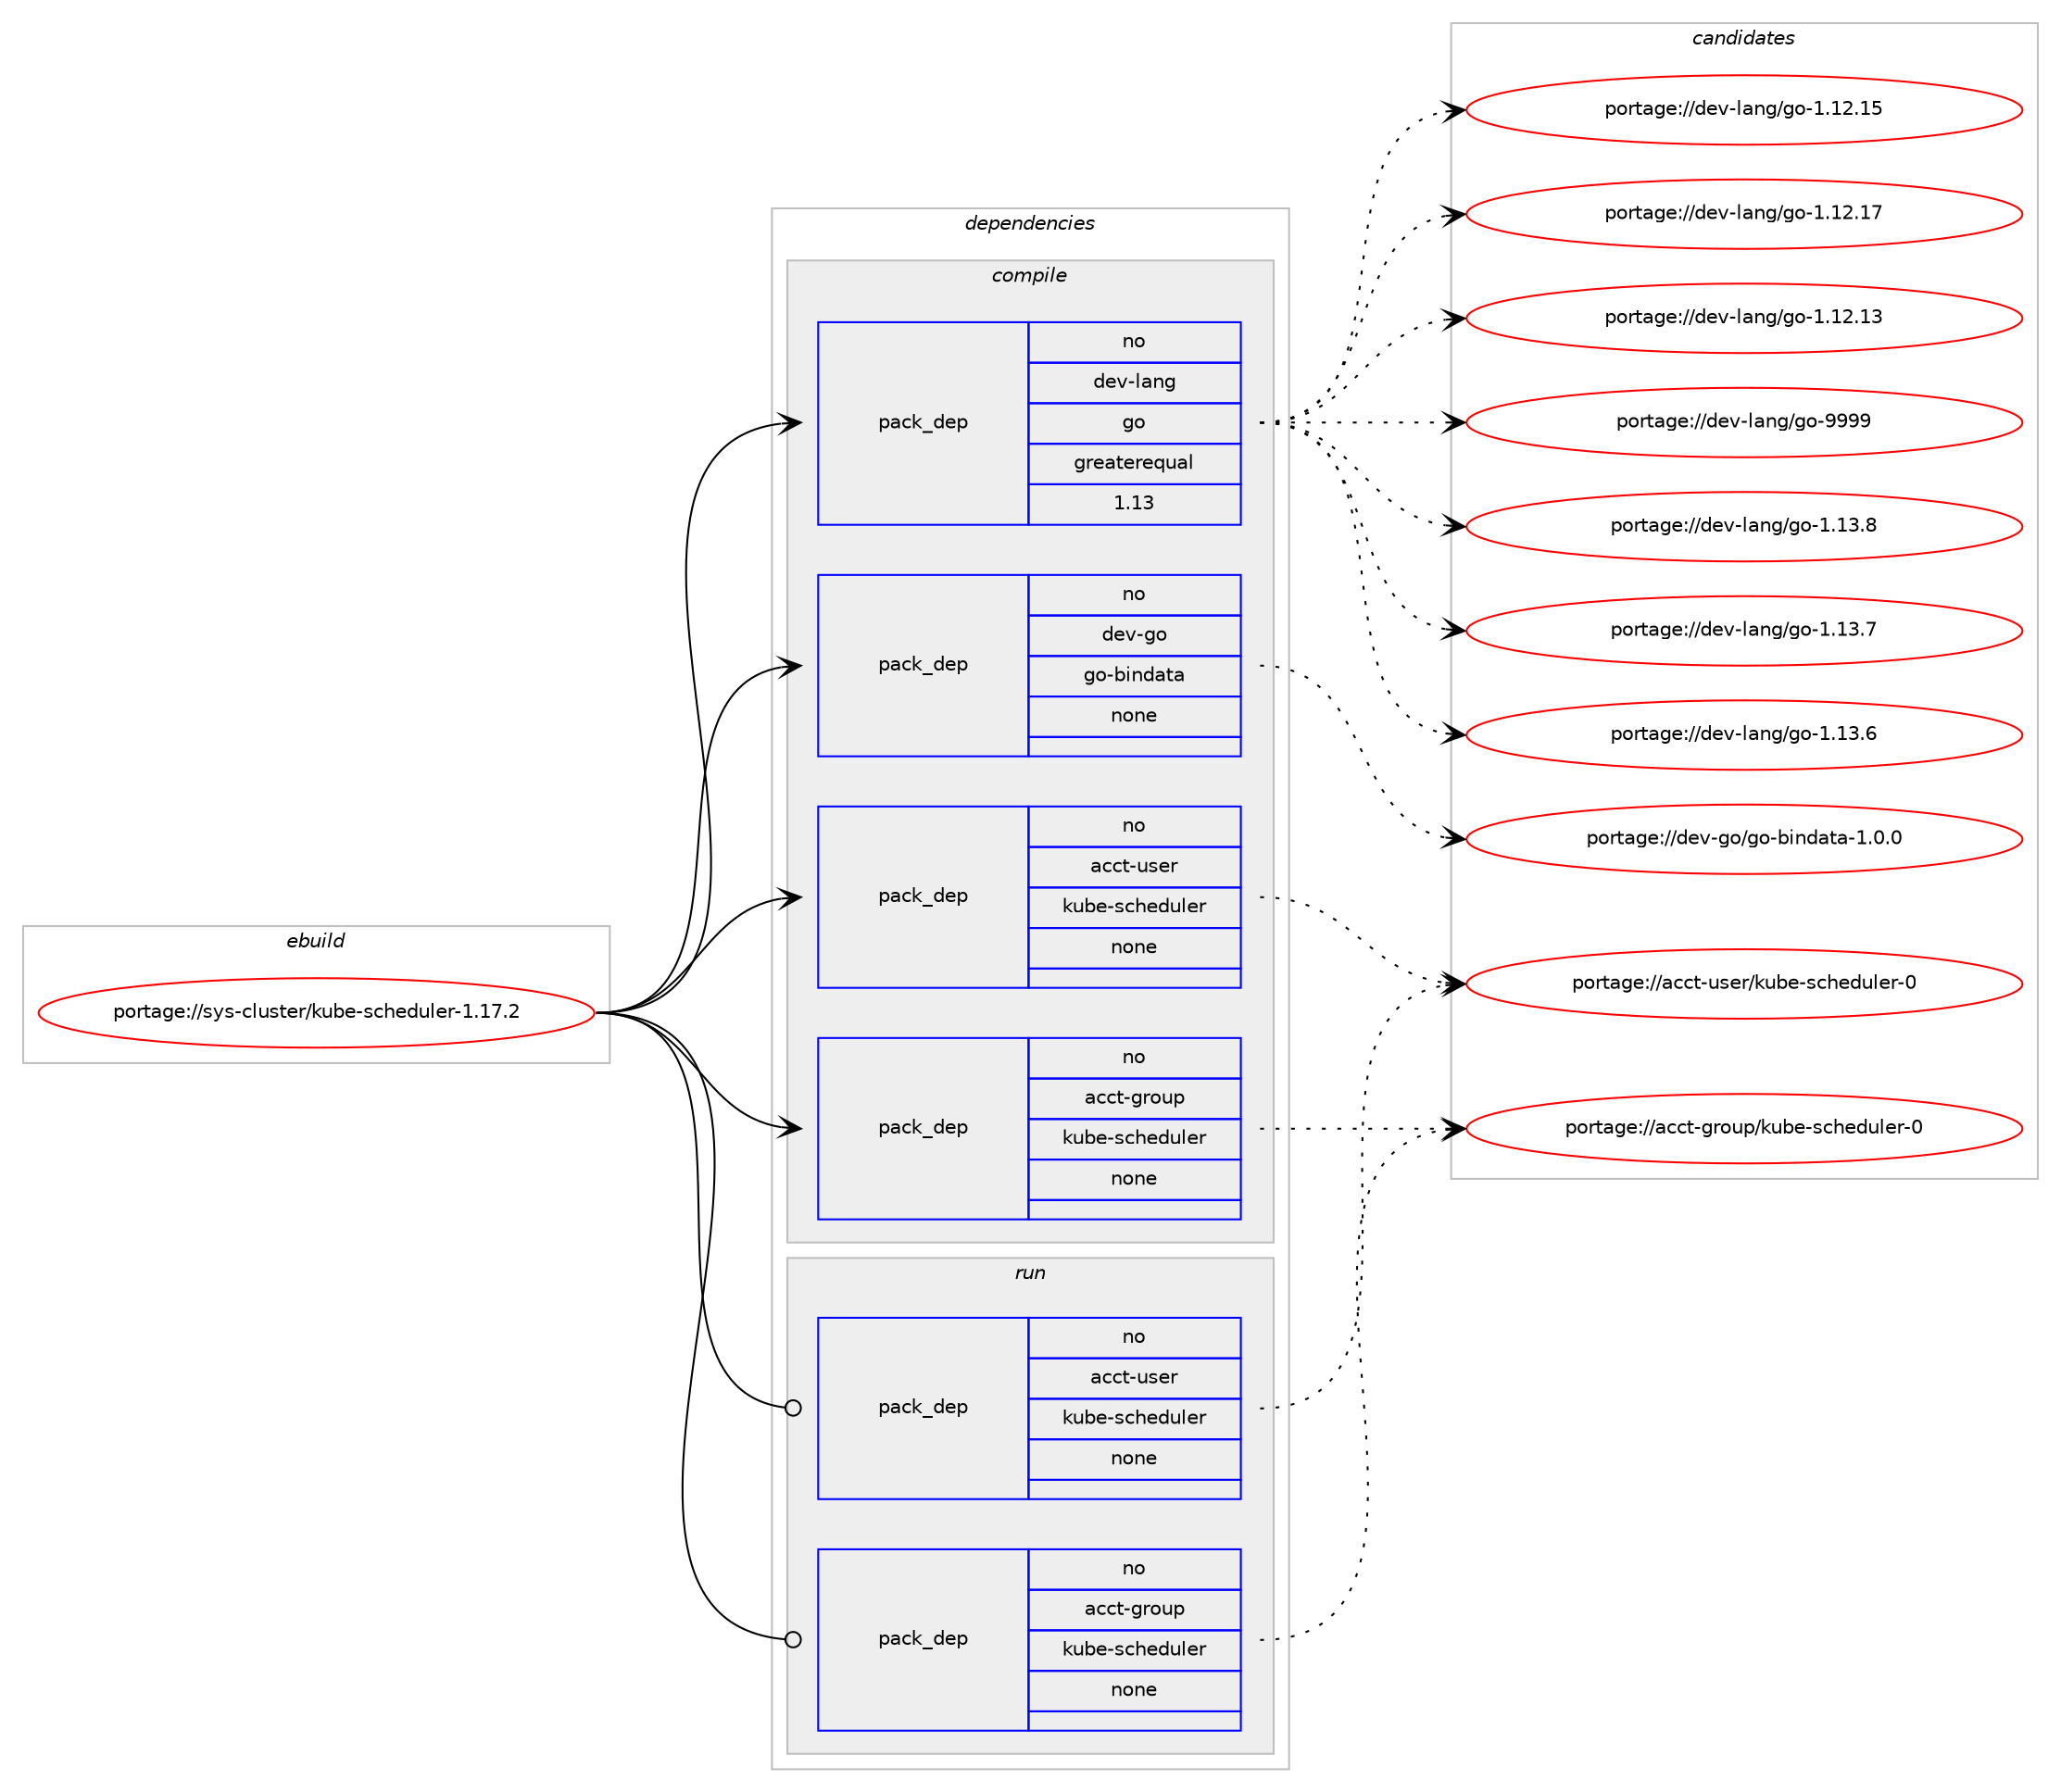 digraph prolog {

# *************
# Graph options
# *************

newrank=true;
concentrate=true;
compound=true;
graph [rankdir=LR,fontname=Helvetica,fontsize=10,ranksep=1.5];#, ranksep=2.5, nodesep=0.2];
edge  [arrowhead=vee];
node  [fontname=Helvetica,fontsize=10];

# **********
# The ebuild
# **********

subgraph cluster_leftcol {
color=gray;
rank=same;
label=<<i>ebuild</i>>;
id [label="portage://sys-cluster/kube-scheduler-1.17.2", color=red, width=4, href="../sys-cluster/kube-scheduler-1.17.2.svg"];
}

# ****************
# The dependencies
# ****************

subgraph cluster_midcol {
color=gray;
label=<<i>dependencies</i>>;
subgraph cluster_compile {
fillcolor="#eeeeee";
style=filled;
label=<<i>compile</i>>;
subgraph pack44551 {
dependency57316 [label=<<TABLE BORDER="0" CELLBORDER="1" CELLSPACING="0" CELLPADDING="4" WIDTH="220"><TR><TD ROWSPAN="6" CELLPADDING="30">pack_dep</TD></TR><TR><TD WIDTH="110">no</TD></TR><TR><TD>acct-group</TD></TR><TR><TD>kube-scheduler</TD></TR><TR><TD>none</TD></TR><TR><TD></TD></TR></TABLE>>, shape=none, color=blue];
}
id:e -> dependency57316:w [weight=20,style="solid",arrowhead="vee"];
subgraph pack44552 {
dependency57317 [label=<<TABLE BORDER="0" CELLBORDER="1" CELLSPACING="0" CELLPADDING="4" WIDTH="220"><TR><TD ROWSPAN="6" CELLPADDING="30">pack_dep</TD></TR><TR><TD WIDTH="110">no</TD></TR><TR><TD>acct-user</TD></TR><TR><TD>kube-scheduler</TD></TR><TR><TD>none</TD></TR><TR><TD></TD></TR></TABLE>>, shape=none, color=blue];
}
id:e -> dependency57317:w [weight=20,style="solid",arrowhead="vee"];
subgraph pack44553 {
dependency57318 [label=<<TABLE BORDER="0" CELLBORDER="1" CELLSPACING="0" CELLPADDING="4" WIDTH="220"><TR><TD ROWSPAN="6" CELLPADDING="30">pack_dep</TD></TR><TR><TD WIDTH="110">no</TD></TR><TR><TD>dev-go</TD></TR><TR><TD>go-bindata</TD></TR><TR><TD>none</TD></TR><TR><TD></TD></TR></TABLE>>, shape=none, color=blue];
}
id:e -> dependency57318:w [weight=20,style="solid",arrowhead="vee"];
subgraph pack44554 {
dependency57319 [label=<<TABLE BORDER="0" CELLBORDER="1" CELLSPACING="0" CELLPADDING="4" WIDTH="220"><TR><TD ROWSPAN="6" CELLPADDING="30">pack_dep</TD></TR><TR><TD WIDTH="110">no</TD></TR><TR><TD>dev-lang</TD></TR><TR><TD>go</TD></TR><TR><TD>greaterequal</TD></TR><TR><TD>1.13</TD></TR></TABLE>>, shape=none, color=blue];
}
id:e -> dependency57319:w [weight=20,style="solid",arrowhead="vee"];
}
subgraph cluster_compileandrun {
fillcolor="#eeeeee";
style=filled;
label=<<i>compile and run</i>>;
}
subgraph cluster_run {
fillcolor="#eeeeee";
style=filled;
label=<<i>run</i>>;
subgraph pack44555 {
dependency57320 [label=<<TABLE BORDER="0" CELLBORDER="1" CELLSPACING="0" CELLPADDING="4" WIDTH="220"><TR><TD ROWSPAN="6" CELLPADDING="30">pack_dep</TD></TR><TR><TD WIDTH="110">no</TD></TR><TR><TD>acct-group</TD></TR><TR><TD>kube-scheduler</TD></TR><TR><TD>none</TD></TR><TR><TD></TD></TR></TABLE>>, shape=none, color=blue];
}
id:e -> dependency57320:w [weight=20,style="solid",arrowhead="odot"];
subgraph pack44556 {
dependency57321 [label=<<TABLE BORDER="0" CELLBORDER="1" CELLSPACING="0" CELLPADDING="4" WIDTH="220"><TR><TD ROWSPAN="6" CELLPADDING="30">pack_dep</TD></TR><TR><TD WIDTH="110">no</TD></TR><TR><TD>acct-user</TD></TR><TR><TD>kube-scheduler</TD></TR><TR><TD>none</TD></TR><TR><TD></TD></TR></TABLE>>, shape=none, color=blue];
}
id:e -> dependency57321:w [weight=20,style="solid",arrowhead="odot"];
}
}

# **************
# The candidates
# **************

subgraph cluster_choices {
rank=same;
color=gray;
label=<<i>candidates</i>>;

subgraph choice44551 {
color=black;
nodesep=1;
choice97999911645103114111117112471071179810145115991041011001171081011144548 [label="portage://acct-group/kube-scheduler-0", color=red, width=4,href="../acct-group/kube-scheduler-0.svg"];
dependency57316:e -> choice97999911645103114111117112471071179810145115991041011001171081011144548:w [style=dotted,weight="100"];
}
subgraph choice44552 {
color=black;
nodesep=1;
choice97999911645117115101114471071179810145115991041011001171081011144548 [label="portage://acct-user/kube-scheduler-0", color=red, width=4,href="../acct-user/kube-scheduler-0.svg"];
dependency57317:e -> choice97999911645117115101114471071179810145115991041011001171081011144548:w [style=dotted,weight="100"];
}
subgraph choice44553 {
color=black;
nodesep=1;
choice100101118451031114710311145981051101009711697454946484648 [label="portage://dev-go/go-bindata-1.0.0", color=red, width=4,href="../dev-go/go-bindata-1.0.0.svg"];
dependency57318:e -> choice100101118451031114710311145981051101009711697454946484648:w [style=dotted,weight="100"];
}
subgraph choice44554 {
color=black;
nodesep=1;
choice1001011184510897110103471031114557575757 [label="portage://dev-lang/go-9999", color=red, width=4,href="../dev-lang/go-9999.svg"];
choice10010111845108971101034710311145494649514656 [label="portage://dev-lang/go-1.13.8", color=red, width=4,href="../dev-lang/go-1.13.8.svg"];
choice10010111845108971101034710311145494649514655 [label="portage://dev-lang/go-1.13.7", color=red, width=4,href="../dev-lang/go-1.13.7.svg"];
choice10010111845108971101034710311145494649514654 [label="portage://dev-lang/go-1.13.6", color=red, width=4,href="../dev-lang/go-1.13.6.svg"];
choice1001011184510897110103471031114549464950464955 [label="portage://dev-lang/go-1.12.17", color=red, width=4,href="../dev-lang/go-1.12.17.svg"];
choice1001011184510897110103471031114549464950464953 [label="portage://dev-lang/go-1.12.15", color=red, width=4,href="../dev-lang/go-1.12.15.svg"];
choice1001011184510897110103471031114549464950464951 [label="portage://dev-lang/go-1.12.13", color=red, width=4,href="../dev-lang/go-1.12.13.svg"];
dependency57319:e -> choice1001011184510897110103471031114557575757:w [style=dotted,weight="100"];
dependency57319:e -> choice10010111845108971101034710311145494649514656:w [style=dotted,weight="100"];
dependency57319:e -> choice10010111845108971101034710311145494649514655:w [style=dotted,weight="100"];
dependency57319:e -> choice10010111845108971101034710311145494649514654:w [style=dotted,weight="100"];
dependency57319:e -> choice1001011184510897110103471031114549464950464955:w [style=dotted,weight="100"];
dependency57319:e -> choice1001011184510897110103471031114549464950464953:w [style=dotted,weight="100"];
dependency57319:e -> choice1001011184510897110103471031114549464950464951:w [style=dotted,weight="100"];
}
subgraph choice44555 {
color=black;
nodesep=1;
choice97999911645103114111117112471071179810145115991041011001171081011144548 [label="portage://acct-group/kube-scheduler-0", color=red, width=4,href="../acct-group/kube-scheduler-0.svg"];
dependency57320:e -> choice97999911645103114111117112471071179810145115991041011001171081011144548:w [style=dotted,weight="100"];
}
subgraph choice44556 {
color=black;
nodesep=1;
choice97999911645117115101114471071179810145115991041011001171081011144548 [label="portage://acct-user/kube-scheduler-0", color=red, width=4,href="../acct-user/kube-scheduler-0.svg"];
dependency57321:e -> choice97999911645117115101114471071179810145115991041011001171081011144548:w [style=dotted,weight="100"];
}
}

}
